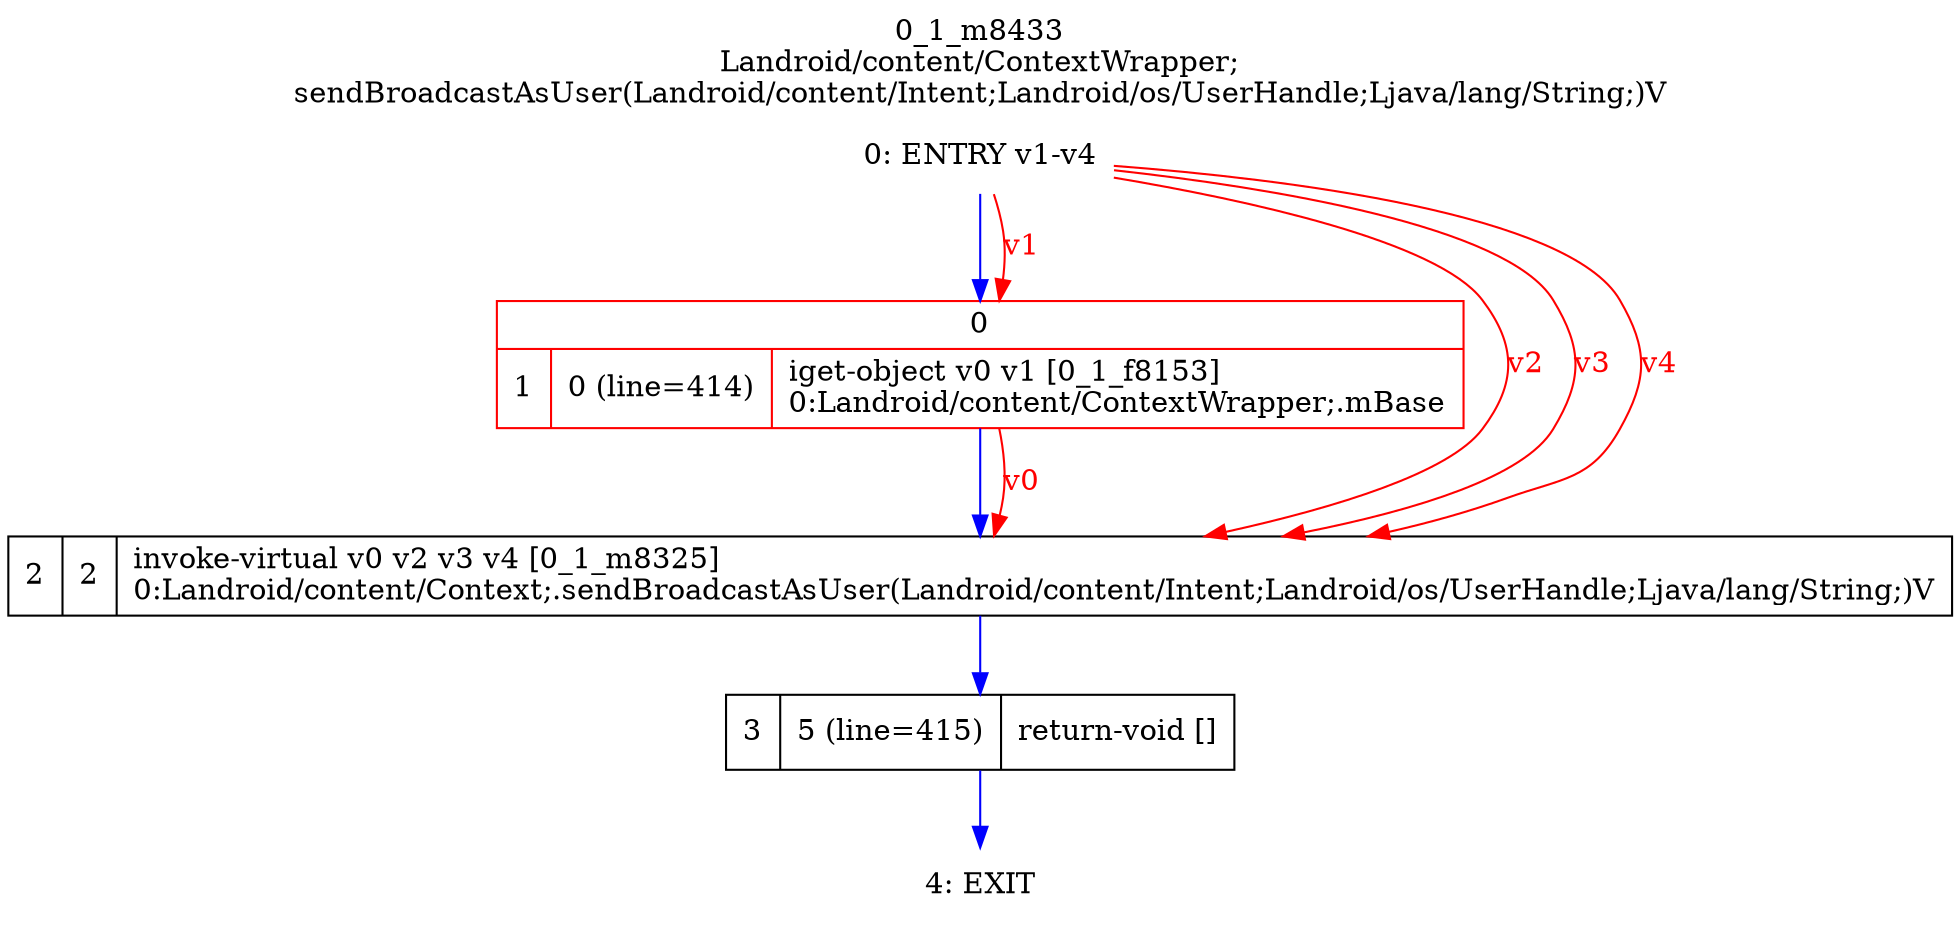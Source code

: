 digraph G {
rankdir=UD;
labelloc=t;
label="0_1_m8433\nLandroid/content/ContextWrapper;
sendBroadcastAsUser(Landroid/content/Intent;Landroid/os/UserHandle;Ljava/lang/String;)V";
0[label="0: ENTRY v1-v4",shape=plaintext];
1[label="{0|{1|0 (line=414)|iget-object v0 v1 [0_1_f8153]\l0:Landroid/content/ContextWrapper;.mBase\l}}",shape=record, color=red];
2[label="2|2|invoke-virtual v0 v2 v3 v4 [0_1_m8325]\l0:Landroid/content/Context;.sendBroadcastAsUser(Landroid/content/Intent;Landroid/os/UserHandle;Ljava/lang/String;)V\l",shape=record,URL="0_1_m8325.dot"];
3[label="3|5 (line=415)|return-void []\l",shape=record];
4[label="4: EXIT",shape=plaintext];
0->1 [color=blue, fontcolor=blue,weight=100, taillabel=""];
1->2 [color=blue, fontcolor=blue,weight=100, taillabel=""];
2->3 [color=blue, fontcolor=blue,weight=100, taillabel=""];
3->4 [color=blue, fontcolor=blue,weight=100, taillabel=""];
0->1 [color=red, fontcolor=red, label="v1"];
0->2 [color=red, fontcolor=red, label="v2"];
0->2 [color=red, fontcolor=red, label="v3"];
0->2 [color=red, fontcolor=red, label="v4"];
1->2 [color=red, fontcolor=red, label="v0"];
}
